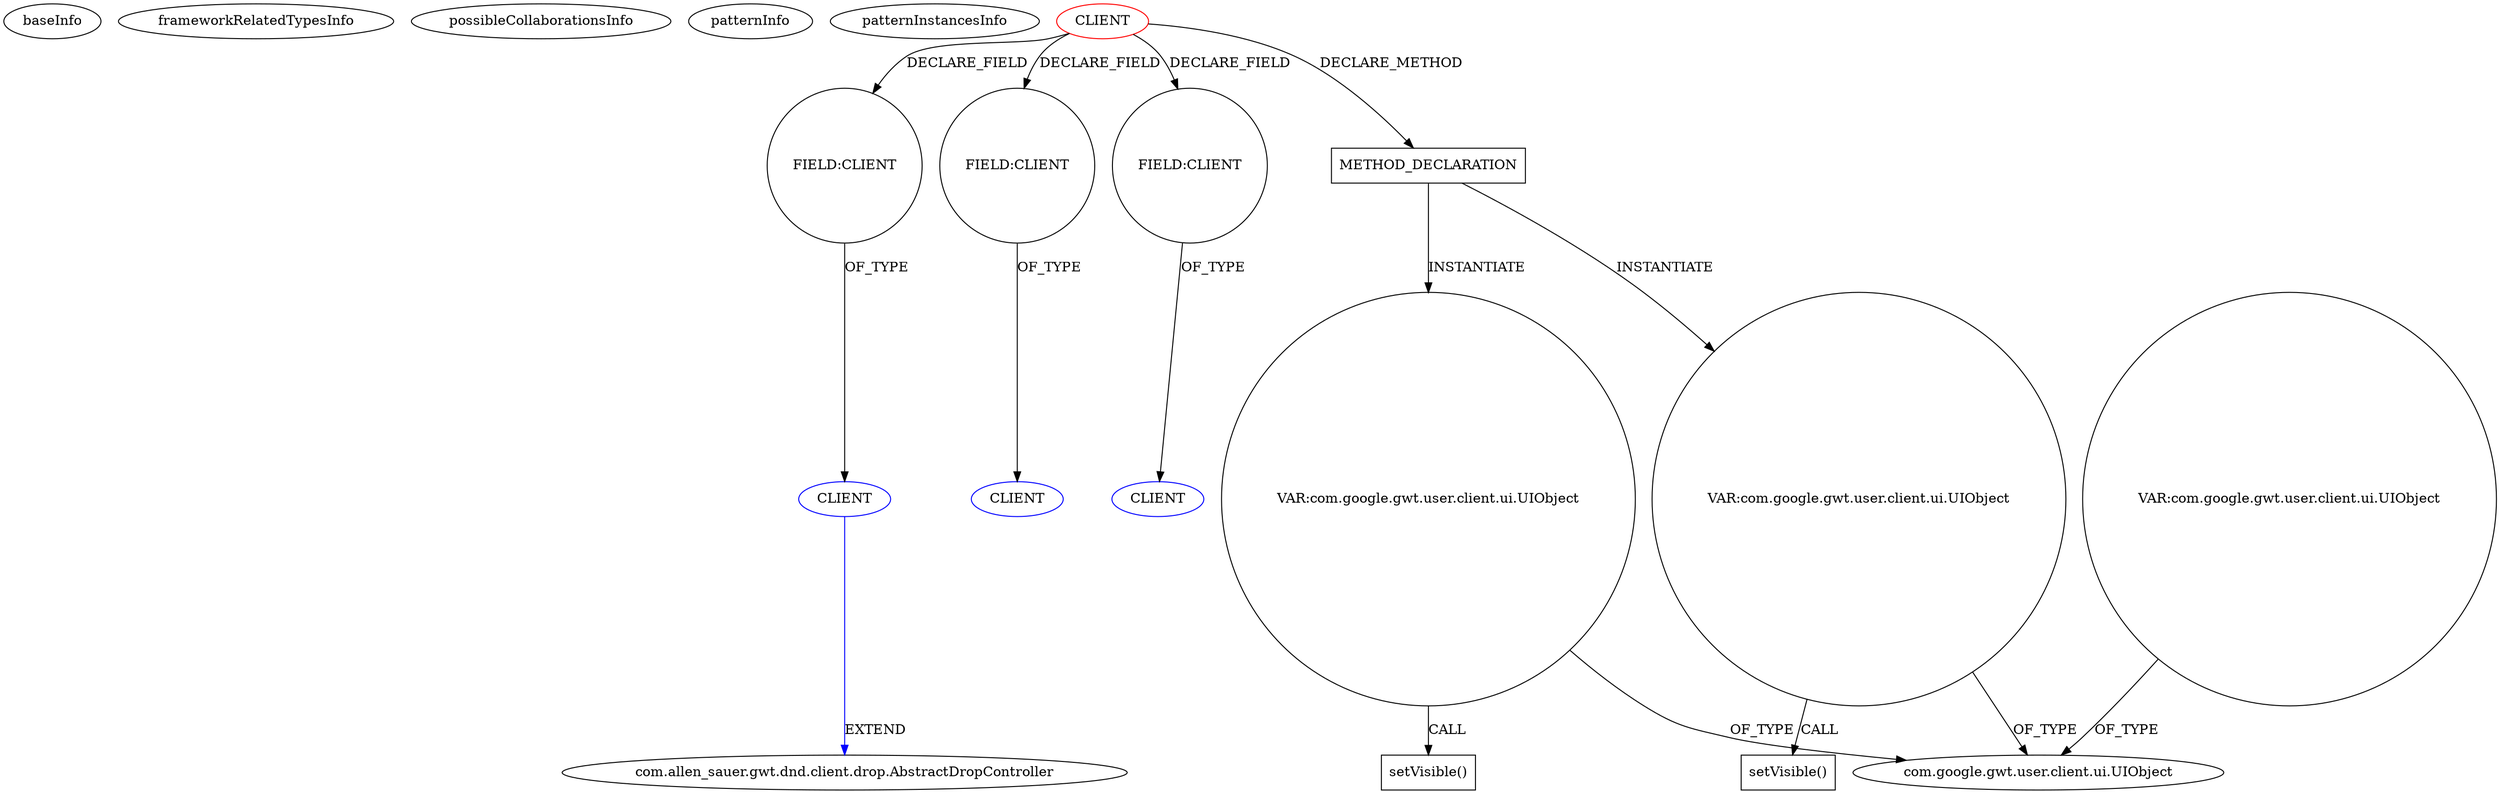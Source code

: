 digraph {
baseInfo[graphId=1737,category="pattern",isAnonymous=false,possibleRelation=false]
frameworkRelatedTypesInfo[]
possibleCollaborationsInfo[]
patternInfo[frequency=2.0,patternRootClient=0]
patternInstancesInfo[0="aramk-mechanix~/aramk-mechanix/mechanix-master/src/au/edu/unimelb/csse/smd/mechanix/client/view/GameController.java~GameController~729",1="CarlRazmus-WebStore~/CarlRazmus-WebStore/WebStore-master/src/tddd24/project/client/WebStore.java~WebStore~61"]
10[label="com.allen_sauer.gwt.dnd.client.drop.AbstractDropController",vertexType="FRAMEWORK_CLASS_TYPE",isFrameworkType=false]
9[label="CLIENT",vertexType="REFERENCE_CLIENT_CLASS_DECLARATION",isFrameworkType=false,color=blue]
8[label="FIELD:CLIENT",vertexType="FIELD_DECLARATION",isFrameworkType=false,shape=circle]
0[label="CLIENT",vertexType="ROOT_CLIENT_CLASS_DECLARATION",isFrameworkType=false,color=red]
22[label="FIELD:CLIENT",vertexType="FIELD_DECLARATION",isFrameworkType=false,shape=circle]
19[label="FIELD:CLIENT",vertexType="FIELD_DECLARATION",isFrameworkType=false,shape=circle]
270[label="METHOD_DECLARATION",vertexType="CLIENT_METHOD_DECLARATION",isFrameworkType=false,shape=box]
277[label="VAR:com.google.gwt.user.client.ui.UIObject",vertexType="VARIABLE_EXPRESION",isFrameworkType=false,shape=circle]
280[label="VAR:com.google.gwt.user.client.ui.UIObject",vertexType="VARIABLE_EXPRESION",isFrameworkType=false,shape=circle]
278[label="setVisible()",vertexType="INSIDE_CALL",isFrameworkType=false,shape=box]
281[label="setVisible()",vertexType="INSIDE_CALL",isFrameworkType=false,shape=box]
23[label="CLIENT",vertexType="REFERENCE_CLIENT_CLASS_DECLARATION",isFrameworkType=false,color=blue]
20[label="CLIENT",vertexType="REFERENCE_CLIENT_CLASS_DECLARATION",isFrameworkType=false,color=blue]
48[label="com.google.gwt.user.client.ui.UIObject",vertexType="FRAMEWORK_CLASS_TYPE",isFrameworkType=false]
111[label="VAR:com.google.gwt.user.client.ui.UIObject",vertexType="VARIABLE_EXPRESION",isFrameworkType=false,shape=circle]
270->280[label="INSTANTIATE"]
22->23[label="OF_TYPE"]
9->10[label="EXTEND",color=blue]
277->48[label="OF_TYPE"]
111->48[label="OF_TYPE"]
8->9[label="OF_TYPE"]
19->20[label="OF_TYPE"]
0->19[label="DECLARE_FIELD"]
0->22[label="DECLARE_FIELD"]
270->277[label="INSTANTIATE"]
0->270[label="DECLARE_METHOD"]
277->278[label="CALL"]
0->8[label="DECLARE_FIELD"]
280->281[label="CALL"]
280->48[label="OF_TYPE"]
}

